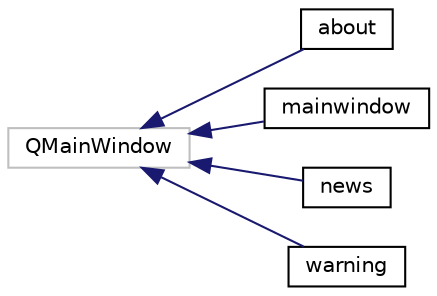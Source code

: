 digraph "Graphical Class Hierarchy"
{
  edge [fontname="Helvetica",fontsize="10",labelfontname="Helvetica",labelfontsize="10"];
  node [fontname="Helvetica",fontsize="10",shape=record];
  rankdir="LR";
  Node1 [label="QMainWindow",height=0.2,width=0.4,color="grey75", fillcolor="white", style="filled"];
  Node1 -> Node0 [dir="back",color="midnightblue",fontsize="10",style="solid",fontname="Helvetica"];
  Node0 [label="about",height=0.2,width=0.4,color="black", fillcolor="white", style="filled",URL="$classabout.html"];
  Node1 -> Node3 [dir="back",color="midnightblue",fontsize="10",style="solid",fontname="Helvetica"];
  Node3 [label="mainwindow",height=0.2,width=0.4,color="black", fillcolor="white", style="filled",URL="$classmainwindow.html"];
  Node1 -> Node4 [dir="back",color="midnightblue",fontsize="10",style="solid",fontname="Helvetica"];
  Node4 [label="news",height=0.2,width=0.4,color="black", fillcolor="white", style="filled",URL="$classnews.html"];
  Node1 -> Node5 [dir="back",color="midnightblue",fontsize="10",style="solid",fontname="Helvetica"];
  Node5 [label="warning",height=0.2,width=0.4,color="black", fillcolor="white", style="filled",URL="$classwarning.html"];
}
